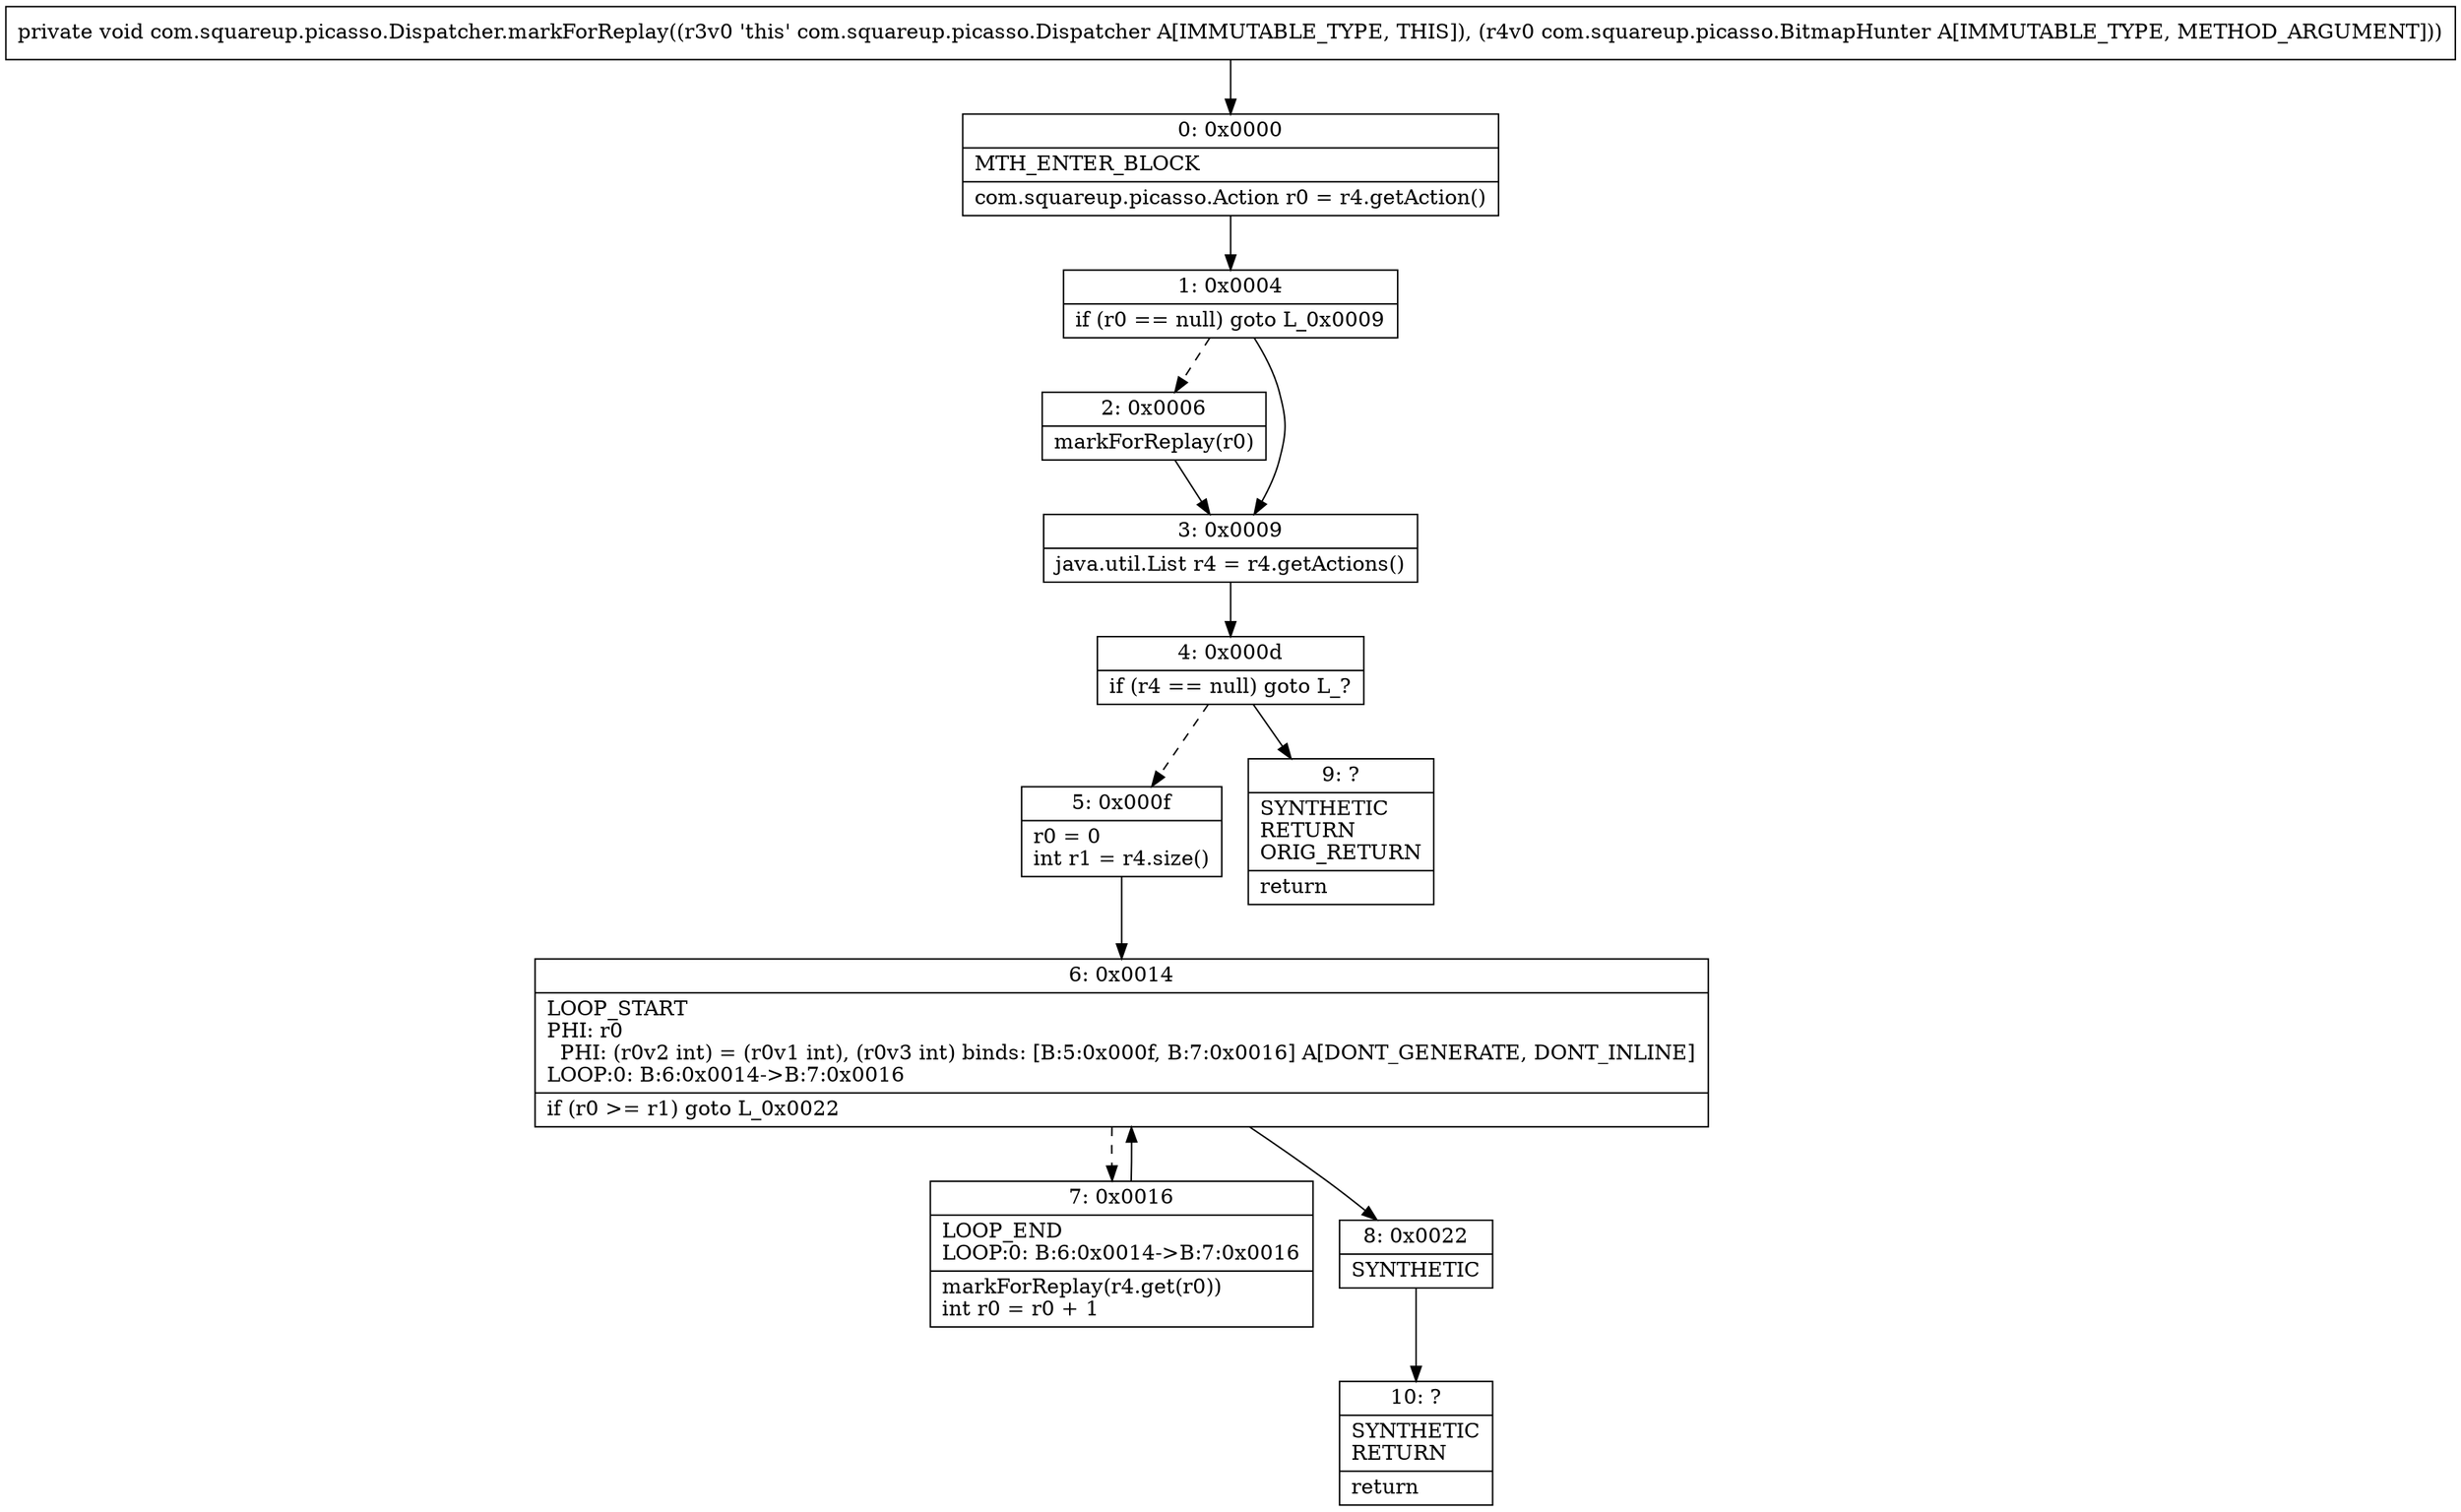 digraph "CFG forcom.squareup.picasso.Dispatcher.markForReplay(Lcom\/squareup\/picasso\/BitmapHunter;)V" {
Node_0 [shape=record,label="{0\:\ 0x0000|MTH_ENTER_BLOCK\l|com.squareup.picasso.Action r0 = r4.getAction()\l}"];
Node_1 [shape=record,label="{1\:\ 0x0004|if (r0 == null) goto L_0x0009\l}"];
Node_2 [shape=record,label="{2\:\ 0x0006|markForReplay(r0)\l}"];
Node_3 [shape=record,label="{3\:\ 0x0009|java.util.List r4 = r4.getActions()\l}"];
Node_4 [shape=record,label="{4\:\ 0x000d|if (r4 == null) goto L_?\l}"];
Node_5 [shape=record,label="{5\:\ 0x000f|r0 = 0\lint r1 = r4.size()\l}"];
Node_6 [shape=record,label="{6\:\ 0x0014|LOOP_START\lPHI: r0 \l  PHI: (r0v2 int) = (r0v1 int), (r0v3 int) binds: [B:5:0x000f, B:7:0x0016] A[DONT_GENERATE, DONT_INLINE]\lLOOP:0: B:6:0x0014\-\>B:7:0x0016\l|if (r0 \>= r1) goto L_0x0022\l}"];
Node_7 [shape=record,label="{7\:\ 0x0016|LOOP_END\lLOOP:0: B:6:0x0014\-\>B:7:0x0016\l|markForReplay(r4.get(r0))\lint r0 = r0 + 1\l}"];
Node_8 [shape=record,label="{8\:\ 0x0022|SYNTHETIC\l}"];
Node_9 [shape=record,label="{9\:\ ?|SYNTHETIC\lRETURN\lORIG_RETURN\l|return\l}"];
Node_10 [shape=record,label="{10\:\ ?|SYNTHETIC\lRETURN\l|return\l}"];
MethodNode[shape=record,label="{private void com.squareup.picasso.Dispatcher.markForReplay((r3v0 'this' com.squareup.picasso.Dispatcher A[IMMUTABLE_TYPE, THIS]), (r4v0 com.squareup.picasso.BitmapHunter A[IMMUTABLE_TYPE, METHOD_ARGUMENT])) }"];
MethodNode -> Node_0;
Node_0 -> Node_1;
Node_1 -> Node_2[style=dashed];
Node_1 -> Node_3;
Node_2 -> Node_3;
Node_3 -> Node_4;
Node_4 -> Node_5[style=dashed];
Node_4 -> Node_9;
Node_5 -> Node_6;
Node_6 -> Node_7[style=dashed];
Node_6 -> Node_8;
Node_7 -> Node_6;
Node_8 -> Node_10;
}

